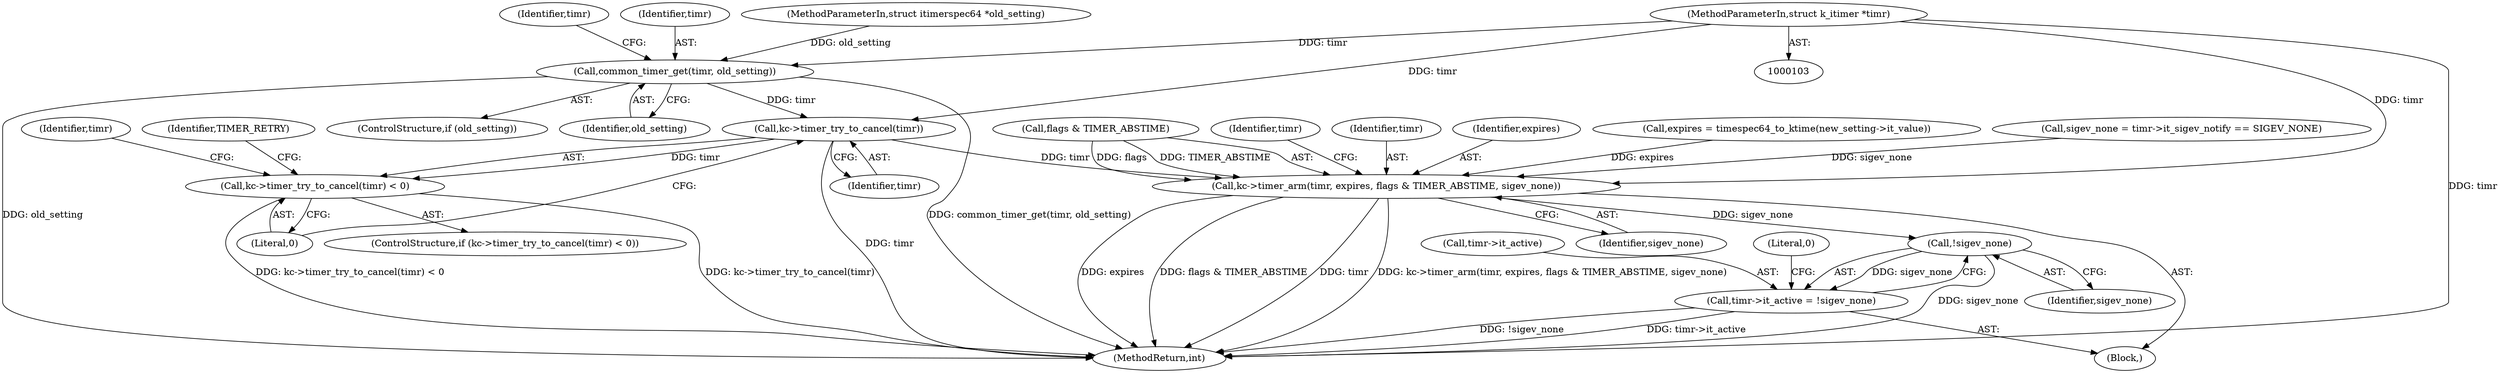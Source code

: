 digraph "0_linux_cef31d9af908243421258f1df35a4a644604efbe_0@pointer" {
"1000104" [label="(MethodParameterIn,struct k_itimer *timr)"];
"1000119" [label="(Call,common_timer_get(timr, old_setting))"];
"1000129" [label="(Call,kc->timer_try_to_cancel(timr))"];
"1000128" [label="(Call,kc->timer_try_to_cancel(timr) < 0)"];
"1000192" [label="(Call,kc->timer_arm(timr, expires, flags & TIMER_ABSTIME, sigev_none))"];
"1000203" [label="(Call,!sigev_none)"];
"1000199" [label="(Call,timr->it_active = !sigev_none)"];
"1000204" [label="(Identifier,sigev_none)"];
"1000104" [label="(MethodParameterIn,struct k_itimer *timr)"];
"1000203" [label="(Call,!sigev_none)"];
"1000195" [label="(Call,flags & TIMER_ABSTIME)"];
"1000201" [label="(Identifier,timr)"];
"1000193" [label="(Identifier,timr)"];
"1000194" [label="(Identifier,expires)"];
"1000198" [label="(Identifier,sigev_none)"];
"1000127" [label="(ControlStructure,if (kc->timer_try_to_cancel(timr) < 0))"];
"1000136" [label="(Identifier,timr)"];
"1000179" [label="(Call,expires = timespec64_to_ktime(new_setting->it_value))"];
"1000200" [label="(Call,timr->it_active)"];
"1000207" [label="(MethodReturn,int)"];
"1000129" [label="(Call,kc->timer_try_to_cancel(timr))"];
"1000119" [label="(Call,common_timer_get(timr, old_setting))"];
"1000124" [label="(Identifier,timr)"];
"1000199" [label="(Call,timr->it_active = !sigev_none)"];
"1000192" [label="(Call,kc->timer_arm(timr, expires, flags & TIMER_ABSTIME, sigev_none))"];
"1000117" [label="(ControlStructure,if (old_setting))"];
"1000185" [label="(Call,sigev_none = timr->it_sigev_notify == SIGEV_NONE)"];
"1000130" [label="(Identifier,timr)"];
"1000120" [label="(Identifier,timr)"];
"1000108" [label="(Block,)"];
"1000121" [label="(Identifier,old_setting)"];
"1000206" [label="(Literal,0)"];
"1000133" [label="(Identifier,TIMER_RETRY)"];
"1000128" [label="(Call,kc->timer_try_to_cancel(timr) < 0)"];
"1000107" [label="(MethodParameterIn,struct itimerspec64 *old_setting)"];
"1000131" [label="(Literal,0)"];
"1000104" -> "1000103"  [label="AST: "];
"1000104" -> "1000207"  [label="DDG: timr"];
"1000104" -> "1000119"  [label="DDG: timr"];
"1000104" -> "1000129"  [label="DDG: timr"];
"1000104" -> "1000192"  [label="DDG: timr"];
"1000119" -> "1000117"  [label="AST: "];
"1000119" -> "1000121"  [label="CFG: "];
"1000120" -> "1000119"  [label="AST: "];
"1000121" -> "1000119"  [label="AST: "];
"1000124" -> "1000119"  [label="CFG: "];
"1000119" -> "1000207"  [label="DDG: common_timer_get(timr, old_setting)"];
"1000119" -> "1000207"  [label="DDG: old_setting"];
"1000107" -> "1000119"  [label="DDG: old_setting"];
"1000119" -> "1000129"  [label="DDG: timr"];
"1000129" -> "1000128"  [label="AST: "];
"1000129" -> "1000130"  [label="CFG: "];
"1000130" -> "1000129"  [label="AST: "];
"1000131" -> "1000129"  [label="CFG: "];
"1000129" -> "1000207"  [label="DDG: timr"];
"1000129" -> "1000128"  [label="DDG: timr"];
"1000129" -> "1000192"  [label="DDG: timr"];
"1000128" -> "1000127"  [label="AST: "];
"1000128" -> "1000131"  [label="CFG: "];
"1000131" -> "1000128"  [label="AST: "];
"1000133" -> "1000128"  [label="CFG: "];
"1000136" -> "1000128"  [label="CFG: "];
"1000128" -> "1000207"  [label="DDG: kc->timer_try_to_cancel(timr)"];
"1000128" -> "1000207"  [label="DDG: kc->timer_try_to_cancel(timr) < 0"];
"1000192" -> "1000108"  [label="AST: "];
"1000192" -> "1000198"  [label="CFG: "];
"1000193" -> "1000192"  [label="AST: "];
"1000194" -> "1000192"  [label="AST: "];
"1000195" -> "1000192"  [label="AST: "];
"1000198" -> "1000192"  [label="AST: "];
"1000201" -> "1000192"  [label="CFG: "];
"1000192" -> "1000207"  [label="DDG: expires"];
"1000192" -> "1000207"  [label="DDG: flags & TIMER_ABSTIME"];
"1000192" -> "1000207"  [label="DDG: timr"];
"1000192" -> "1000207"  [label="DDG: kc->timer_arm(timr, expires, flags & TIMER_ABSTIME, sigev_none)"];
"1000179" -> "1000192"  [label="DDG: expires"];
"1000195" -> "1000192"  [label="DDG: flags"];
"1000195" -> "1000192"  [label="DDG: TIMER_ABSTIME"];
"1000185" -> "1000192"  [label="DDG: sigev_none"];
"1000192" -> "1000203"  [label="DDG: sigev_none"];
"1000203" -> "1000199"  [label="AST: "];
"1000203" -> "1000204"  [label="CFG: "];
"1000204" -> "1000203"  [label="AST: "];
"1000199" -> "1000203"  [label="CFG: "];
"1000203" -> "1000207"  [label="DDG: sigev_none"];
"1000203" -> "1000199"  [label="DDG: sigev_none"];
"1000199" -> "1000108"  [label="AST: "];
"1000200" -> "1000199"  [label="AST: "];
"1000206" -> "1000199"  [label="CFG: "];
"1000199" -> "1000207"  [label="DDG: timr->it_active"];
"1000199" -> "1000207"  [label="DDG: !sigev_none"];
}
